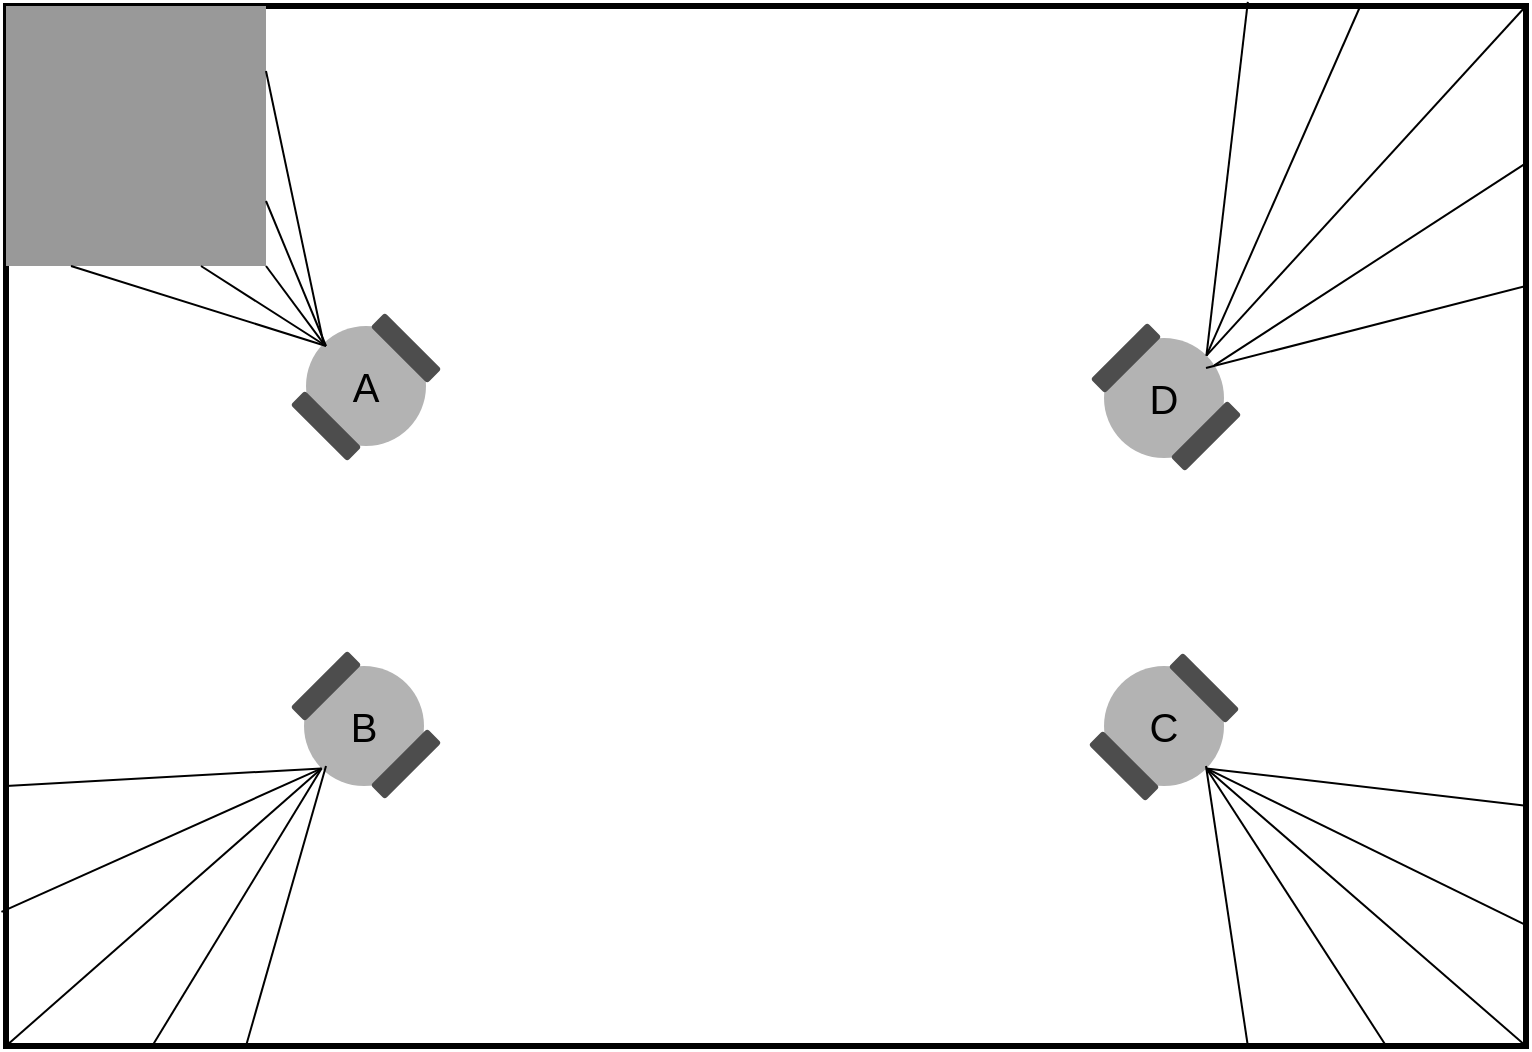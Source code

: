 <mxfile version="20.3.0" type="device"><diagram id="8M2T6l_2voXu61TVuFme" name="Page-1"><mxGraphModel dx="1030" dy="698" grid="1" gridSize="10" guides="1" tooltips="1" connect="1" arrows="1" fold="1" page="1" pageScale="1" pageWidth="850" pageHeight="1100" math="0" shadow="0"><root><mxCell id="0"/><mxCell id="1" parent="0"/><mxCell id="FeGpLbmT_Tke2DBISs7Z-4" value="" style="rounded=0;whiteSpace=wrap;html=1;strokeWidth=3;" parent="1" vertex="1"><mxGeometry x="40" y="80" width="760" height="520" as="geometry"/></mxCell><mxCell id="FeGpLbmT_Tke2DBISs7Z-20" value="B" style="ellipse;whiteSpace=wrap;html=1;aspect=fixed;fillColor=#B3B3B3;strokeColor=none;fontSize=20;" parent="1" vertex="1"><mxGeometry x="189" y="410" width="60" height="60" as="geometry"/></mxCell><mxCell id="FeGpLbmT_Tke2DBISs7Z-5" value="" style="whiteSpace=wrap;html=1;aspect=fixed;fillColor=#999999;strokeColor=none;" parent="1" vertex="1"><mxGeometry x="40" y="80" width="130" height="130" as="geometry"/></mxCell><mxCell id="FeGpLbmT_Tke2DBISs7Z-6" value="A" style="ellipse;whiteSpace=wrap;html=1;aspect=fixed;fillColor=#B3B3B3;strokeColor=none;fontSize=20;" parent="1" vertex="1"><mxGeometry x="190" y="240" width="60" height="60" as="geometry"/></mxCell><mxCell id="FeGpLbmT_Tke2DBISs7Z-7" value="" style="rounded=1;whiteSpace=wrap;html=1;fillColor=#4D4D4D;strokeColor=none;rotation=45;" parent="1" vertex="1"><mxGeometry x="220" y="246" width="40" height="10" as="geometry"/></mxCell><mxCell id="FeGpLbmT_Tke2DBISs7Z-11" value="" style="rounded=1;whiteSpace=wrap;html=1;fillColor=#4D4D4D;strokeColor=none;rotation=315;" parent="1" vertex="1"><mxGeometry x="180" y="415" width="40" height="10" as="geometry"/></mxCell><mxCell id="FeGpLbmT_Tke2DBISs7Z-16" value="" style="rounded=1;whiteSpace=wrap;html=1;fillColor=#4D4D4D;strokeColor=none;rotation=45;" parent="1" vertex="1"><mxGeometry x="180" y="285" width="40" height="10" as="geometry"/></mxCell><mxCell id="FeGpLbmT_Tke2DBISs7Z-17" value="" style="rounded=1;whiteSpace=wrap;html=1;fillColor=#4D4D4D;strokeColor=none;rotation=315;" parent="1" vertex="1"><mxGeometry x="220" y="454" width="40" height="10" as="geometry"/></mxCell><mxCell id="FeGpLbmT_Tke2DBISs7Z-21" value="C" style="ellipse;whiteSpace=wrap;html=1;aspect=fixed;fillColor=#B3B3B3;strokeColor=none;fontSize=20;" parent="1" vertex="1"><mxGeometry x="589" y="410" width="60" height="60" as="geometry"/></mxCell><mxCell id="FeGpLbmT_Tke2DBISs7Z-22" value="" style="rounded=1;whiteSpace=wrap;html=1;fillColor=#4D4D4D;strokeColor=none;rotation=45;" parent="1" vertex="1"><mxGeometry x="619" y="416" width="40" height="10" as="geometry"/></mxCell><mxCell id="FeGpLbmT_Tke2DBISs7Z-23" value="" style="rounded=1;whiteSpace=wrap;html=1;fillColor=#4D4D4D;strokeColor=none;rotation=45;" parent="1" vertex="1"><mxGeometry x="579" y="455" width="40" height="10" as="geometry"/></mxCell><mxCell id="FeGpLbmT_Tke2DBISs7Z-25" value="D" style="ellipse;whiteSpace=wrap;html=1;aspect=fixed;fillColor=#B3B3B3;strokeColor=none;fontSize=20;" parent="1" vertex="1"><mxGeometry x="589" y="246" width="60" height="60" as="geometry"/></mxCell><mxCell id="FeGpLbmT_Tke2DBISs7Z-26" value="" style="rounded=1;whiteSpace=wrap;html=1;fillColor=#4D4D4D;strokeColor=none;rotation=315;" parent="1" vertex="1"><mxGeometry x="580" y="251" width="40" height="10" as="geometry"/></mxCell><mxCell id="FeGpLbmT_Tke2DBISs7Z-27" value="" style="rounded=1;whiteSpace=wrap;html=1;fillColor=#4D4D4D;strokeColor=none;rotation=315;" parent="1" vertex="1"><mxGeometry x="620" y="290" width="40" height="10" as="geometry"/></mxCell><mxCell id="FeGpLbmT_Tke2DBISs7Z-28" value="" style="endArrow=none;html=1;rounded=0;" parent="1" edge="1"><mxGeometry width="50" height="50" relative="1" as="geometry"><mxPoint x="640" y="261" as="sourcePoint"/><mxPoint x="800" y="220" as="targetPoint"/></mxGeometry></mxCell><mxCell id="FeGpLbmT_Tke2DBISs7Z-29" value="" style="endArrow=none;html=1;rounded=0;entryX=0.999;entryY=0.152;entryDx=0;entryDy=0;entryPerimeter=0;" parent="1" source="FeGpLbmT_Tke2DBISs7Z-25" target="FeGpLbmT_Tke2DBISs7Z-4" edge="1"><mxGeometry width="50" height="50" relative="1" as="geometry"><mxPoint x="400" y="550" as="sourcePoint"/><mxPoint x="450" y="500" as="targetPoint"/></mxGeometry></mxCell><mxCell id="FeGpLbmT_Tke2DBISs7Z-30" value="" style="endArrow=none;html=1;rounded=0;entryX=1;entryY=0;entryDx=0;entryDy=0;exitX=1;exitY=0;exitDx=0;exitDy=0;" parent="1" source="FeGpLbmT_Tke2DBISs7Z-25" target="FeGpLbmT_Tke2DBISs7Z-4" edge="1"><mxGeometry width="50" height="50" relative="1" as="geometry"><mxPoint x="400" y="550" as="sourcePoint"/><mxPoint x="450" y="500" as="targetPoint"/></mxGeometry></mxCell><mxCell id="FeGpLbmT_Tke2DBISs7Z-31" value="" style="endArrow=none;html=1;rounded=0;entryX=0.891;entryY=0;entryDx=0;entryDy=0;entryPerimeter=0;exitX=1;exitY=0;exitDx=0;exitDy=0;" parent="1" source="FeGpLbmT_Tke2DBISs7Z-25" target="FeGpLbmT_Tke2DBISs7Z-4" edge="1"><mxGeometry width="50" height="50" relative="1" as="geometry"><mxPoint x="400" y="550" as="sourcePoint"/><mxPoint x="450" y="500" as="targetPoint"/></mxGeometry></mxCell><mxCell id="FeGpLbmT_Tke2DBISs7Z-32" value="" style="endArrow=none;html=1;rounded=0;entryX=0.817;entryY=-0.004;entryDx=0;entryDy=0;entryPerimeter=0;exitX=1;exitY=0;exitDx=0;exitDy=0;" parent="1" source="FeGpLbmT_Tke2DBISs7Z-25" target="FeGpLbmT_Tke2DBISs7Z-4" edge="1"><mxGeometry width="50" height="50" relative="1" as="geometry"><mxPoint x="400" y="550" as="sourcePoint"/><mxPoint x="450" y="500" as="targetPoint"/></mxGeometry></mxCell><mxCell id="FeGpLbmT_Tke2DBISs7Z-43" value="" style="endArrow=none;html=1;rounded=0;entryX=1;entryY=0.25;entryDx=0;entryDy=0;exitX=0;exitY=0;exitDx=0;exitDy=0;" parent="1" source="FeGpLbmT_Tke2DBISs7Z-6" target="FeGpLbmT_Tke2DBISs7Z-5" edge="1"><mxGeometry width="50" height="50" relative="1" as="geometry"><mxPoint x="400" y="550" as="sourcePoint"/><mxPoint x="450" y="500" as="targetPoint"/></mxGeometry></mxCell><mxCell id="FeGpLbmT_Tke2DBISs7Z-44" value="" style="endArrow=none;html=1;rounded=0;entryX=1;entryY=0.75;entryDx=0;entryDy=0;" parent="1" target="FeGpLbmT_Tke2DBISs7Z-5" edge="1"><mxGeometry width="50" height="50" relative="1" as="geometry"><mxPoint x="200" y="250" as="sourcePoint"/><mxPoint x="450" y="500" as="targetPoint"/></mxGeometry></mxCell><mxCell id="FeGpLbmT_Tke2DBISs7Z-45" value="" style="endArrow=none;html=1;rounded=0;entryX=1;entryY=1;entryDx=0;entryDy=0;exitX=0;exitY=0;exitDx=0;exitDy=0;" parent="1" source="FeGpLbmT_Tke2DBISs7Z-6" target="FeGpLbmT_Tke2DBISs7Z-5" edge="1"><mxGeometry width="50" height="50" relative="1" as="geometry"><mxPoint x="400" y="550" as="sourcePoint"/><mxPoint x="450" y="500" as="targetPoint"/></mxGeometry></mxCell><mxCell id="FeGpLbmT_Tke2DBISs7Z-46" value="" style="endArrow=none;html=1;rounded=0;entryX=0.75;entryY=1;entryDx=0;entryDy=0;" parent="1" target="FeGpLbmT_Tke2DBISs7Z-5" edge="1"><mxGeometry width="50" height="50" relative="1" as="geometry"><mxPoint x="200" y="250" as="sourcePoint"/><mxPoint x="450" y="500" as="targetPoint"/></mxGeometry></mxCell><mxCell id="FeGpLbmT_Tke2DBISs7Z-47" value="" style="endArrow=none;html=1;rounded=0;entryX=0.25;entryY=1;entryDx=0;entryDy=0;" parent="1" target="FeGpLbmT_Tke2DBISs7Z-5" edge="1"><mxGeometry width="50" height="50" relative="1" as="geometry"><mxPoint x="200" y="250" as="sourcePoint"/><mxPoint x="450" y="500" as="targetPoint"/></mxGeometry></mxCell><mxCell id="FeGpLbmT_Tke2DBISs7Z-49" value="" style="endArrow=none;html=1;rounded=0;exitX=0;exitY=1;exitDx=0;exitDy=0;entryX=0;entryY=1;entryDx=0;entryDy=0;" parent="1" source="FeGpLbmT_Tke2DBISs7Z-4" target="FeGpLbmT_Tke2DBISs7Z-20" edge="1"><mxGeometry width="50" height="50" relative="1" as="geometry"><mxPoint x="400" y="550" as="sourcePoint"/><mxPoint x="450" y="510" as="targetPoint"/></mxGeometry></mxCell><mxCell id="FeGpLbmT_Tke2DBISs7Z-50" value="" style="endArrow=none;html=1;rounded=0;exitX=0.097;exitY=0.998;exitDx=0;exitDy=0;exitPerimeter=0;entryX=0;entryY=1;entryDx=0;entryDy=0;" parent="1" source="FeGpLbmT_Tke2DBISs7Z-4" target="FeGpLbmT_Tke2DBISs7Z-20" edge="1"><mxGeometry width="50" height="50" relative="1" as="geometry"><mxPoint x="400" y="550" as="sourcePoint"/><mxPoint x="450" y="500" as="targetPoint"/></mxGeometry></mxCell><mxCell id="FeGpLbmT_Tke2DBISs7Z-51" value="" style="endArrow=none;html=1;rounded=0;" parent="1" edge="1"><mxGeometry width="50" height="50" relative="1" as="geometry"><mxPoint x="160" y="600" as="sourcePoint"/><mxPoint x="200" y="460" as="targetPoint"/></mxGeometry></mxCell><mxCell id="FeGpLbmT_Tke2DBISs7Z-52" value="" style="endArrow=none;html=1;rounded=0;exitX=-0.003;exitY=0.871;exitDx=0;exitDy=0;exitPerimeter=0;entryX=0;entryY=1;entryDx=0;entryDy=0;" parent="1" source="FeGpLbmT_Tke2DBISs7Z-4" target="FeGpLbmT_Tke2DBISs7Z-20" edge="1"><mxGeometry width="50" height="50" relative="1" as="geometry"><mxPoint x="400" y="550" as="sourcePoint"/><mxPoint x="450" y="500" as="targetPoint"/></mxGeometry></mxCell><mxCell id="FeGpLbmT_Tke2DBISs7Z-53" value="" style="endArrow=none;html=1;rounded=0;exitX=0;exitY=0.75;exitDx=0;exitDy=0;entryX=0;entryY=1;entryDx=0;entryDy=0;" parent="1" source="FeGpLbmT_Tke2DBISs7Z-4" target="FeGpLbmT_Tke2DBISs7Z-20" edge="1"><mxGeometry width="50" height="50" relative="1" as="geometry"><mxPoint x="400" y="550" as="sourcePoint"/><mxPoint x="190" y="460" as="targetPoint"/></mxGeometry></mxCell><mxCell id="FeGpLbmT_Tke2DBISs7Z-54" value="" style="endArrow=none;html=1;rounded=0;entryX=1;entryY=1;entryDx=0;entryDy=0;exitX=1;exitY=1;exitDx=0;exitDy=0;" parent="1" source="FeGpLbmT_Tke2DBISs7Z-21" target="FeGpLbmT_Tke2DBISs7Z-4" edge="1"><mxGeometry width="50" height="50" relative="1" as="geometry"><mxPoint x="400" y="550" as="sourcePoint"/><mxPoint x="450" y="500" as="targetPoint"/></mxGeometry></mxCell><mxCell id="FeGpLbmT_Tke2DBISs7Z-55" value="" style="endArrow=none;html=1;rounded=0;entryX=0.999;entryY=0.883;entryDx=0;entryDy=0;entryPerimeter=0;exitX=1;exitY=1;exitDx=0;exitDy=0;" parent="1" source="FeGpLbmT_Tke2DBISs7Z-21" target="FeGpLbmT_Tke2DBISs7Z-4" edge="1"><mxGeometry width="50" height="50" relative="1" as="geometry"><mxPoint x="400" y="550" as="sourcePoint"/><mxPoint x="450" y="500" as="targetPoint"/></mxGeometry></mxCell><mxCell id="FeGpLbmT_Tke2DBISs7Z-56" value="" style="endArrow=none;html=1;rounded=0;entryX=1;entryY=0.769;entryDx=0;entryDy=0;entryPerimeter=0;exitX=1;exitY=1;exitDx=0;exitDy=0;" parent="1" source="FeGpLbmT_Tke2DBISs7Z-21" target="FeGpLbmT_Tke2DBISs7Z-4" edge="1"><mxGeometry width="50" height="50" relative="1" as="geometry"><mxPoint x="400" y="550" as="sourcePoint"/><mxPoint x="450" y="500" as="targetPoint"/></mxGeometry></mxCell><mxCell id="FeGpLbmT_Tke2DBISs7Z-57" value="" style="endArrow=none;html=1;rounded=0;entryX=1;entryY=1;entryDx=0;entryDy=0;exitX=0.908;exitY=1;exitDx=0;exitDy=0;exitPerimeter=0;" parent="1" source="FeGpLbmT_Tke2DBISs7Z-4" target="FeGpLbmT_Tke2DBISs7Z-21" edge="1"><mxGeometry width="50" height="50" relative="1" as="geometry"><mxPoint x="400" y="550" as="sourcePoint"/><mxPoint x="450" y="500" as="targetPoint"/></mxGeometry></mxCell><mxCell id="FeGpLbmT_Tke2DBISs7Z-58" value="" style="endArrow=none;html=1;rounded=0;exitX=0.817;exitY=1;exitDx=0;exitDy=0;exitPerimeter=0;" parent="1" source="FeGpLbmT_Tke2DBISs7Z-4" edge="1"><mxGeometry width="50" height="50" relative="1" as="geometry"><mxPoint x="400" y="550" as="sourcePoint"/><mxPoint x="640" y="460" as="targetPoint"/></mxGeometry></mxCell></root></mxGraphModel></diagram></mxfile>